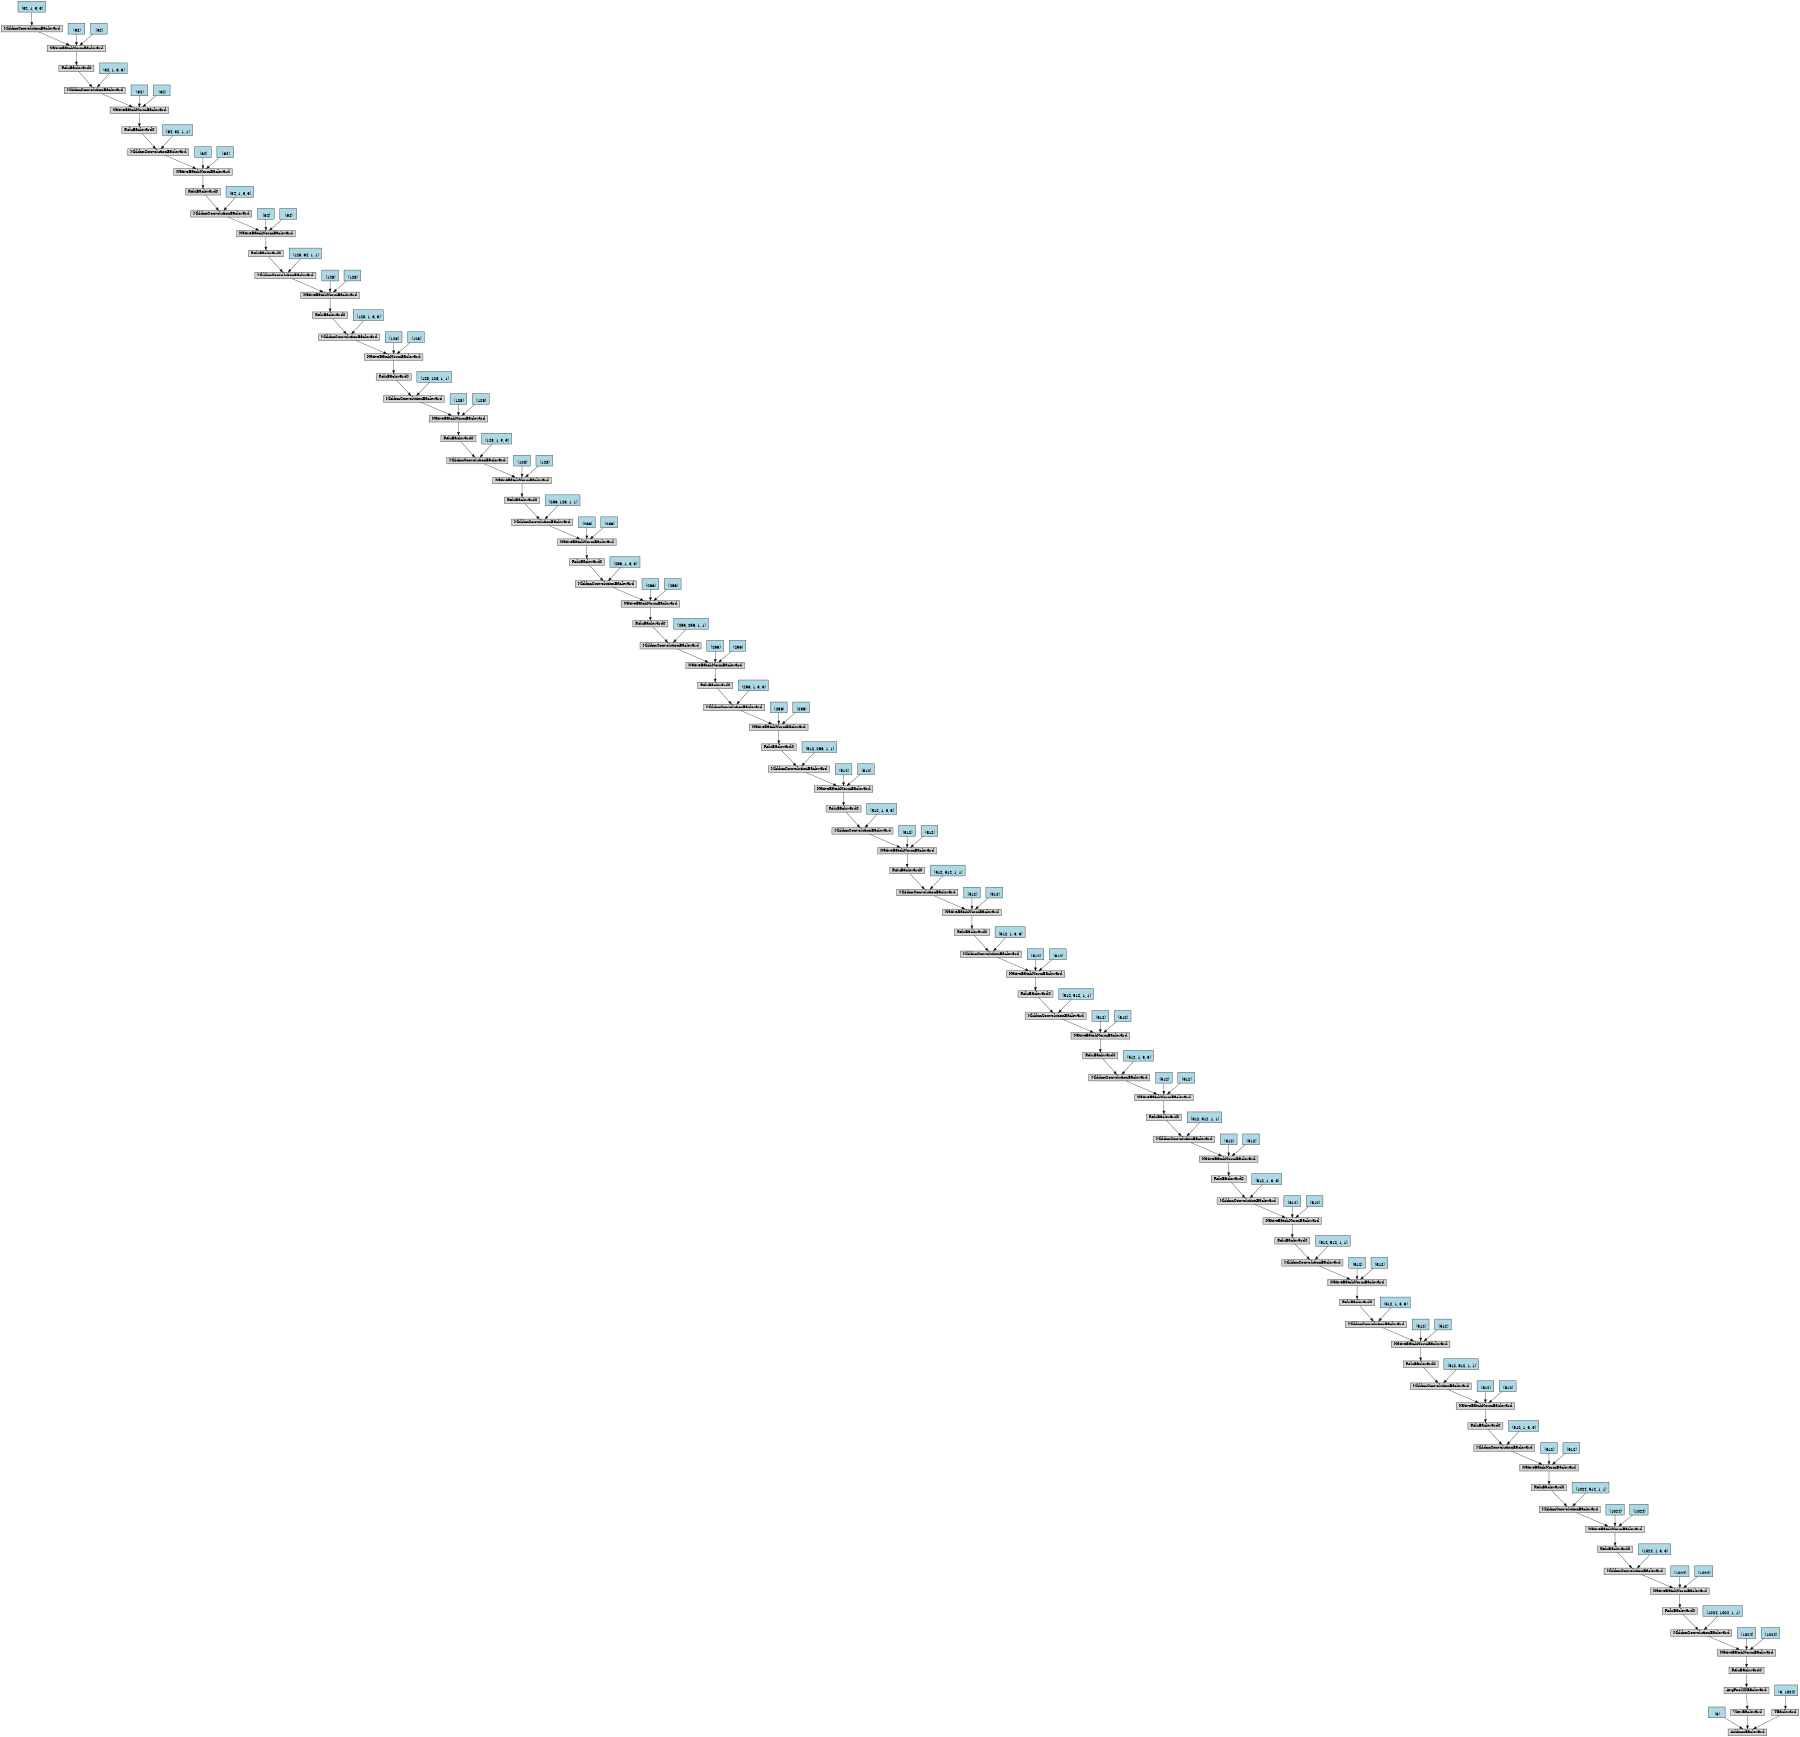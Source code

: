 digraph {
	graph [size="12,12"]
	node [align=left fontsize=12 height=0.2 ranksep=0.1 shape=box style=filled]
	140672876925712 [label=AddmmBackward]
	140672876926288 -> 140672876925712
	140672876926288 [label="
 (3)" fillcolor=lightblue]
	140672876925968 -> 140672876925712
	140672876925968 [label=ViewBackward]
	140672876994832 -> 140672876925968
	140672876994832 [label=AvgPool2DBackward]
	140672876994896 -> 140672876994832
	140672876994896 [label=ReluBackward0]
	140672876995088 -> 140672876994896
	140672876995088 [label=NativeBatchNormBackward]
	140672876994960 -> 140672876995088
	140672876994960 [label=MkldnnConvolutionBackward]
	140672876995408 -> 140672876994960
	140672876995408 [label=ReluBackward0]
	140672876995600 -> 140672876995408
	140672876995600 [label=NativeBatchNormBackward]
	140672876995728 -> 140672876995600
	140672876995728 [label=MkldnnConvolutionBackward]
	140672876995984 -> 140672876995728
	140672876995984 [label=ReluBackward0]
	140672876996176 -> 140672876995984
	140672876996176 [label=NativeBatchNormBackward]
	140672876996304 -> 140672876996176
	140672876996304 [label=MkldnnConvolutionBackward]
	140672876996560 -> 140672876996304
	140672876996560 [label=ReluBackward0]
	140672876996752 -> 140672876996560
	140672876996752 [label=NativeBatchNormBackward]
	140672876996880 -> 140672876996752
	140672876996880 [label=MkldnnConvolutionBackward]
	140672876997136 -> 140672876996880
	140672876997136 [label=ReluBackward0]
	140672876997328 -> 140672876997136
	140672876997328 [label=NativeBatchNormBackward]
	140672876997456 -> 140672876997328
	140672876997456 [label=MkldnnConvolutionBackward]
	140672876997712 -> 140672876997456
	140672876997712 [label=ReluBackward0]
	140672876997904 -> 140672876997712
	140672876997904 [label=NativeBatchNormBackward]
	140672876998032 -> 140672876997904
	140672876998032 [label=MkldnnConvolutionBackward]
	140672876998288 -> 140672876998032
	140672876998288 [label=ReluBackward0]
	140672876998480 -> 140672876998288
	140672876998480 [label=NativeBatchNormBackward]
	140672876998608 -> 140672876998480
	140672876998608 [label=MkldnnConvolutionBackward]
	140672877015312 -> 140672876998608
	140672877015312 [label=ReluBackward0]
	140672877015504 -> 140672877015312
	140672877015504 [label=NativeBatchNormBackward]
	140672877015632 -> 140672877015504
	140672877015632 [label=MkldnnConvolutionBackward]
	140672877015888 -> 140672877015632
	140672877015888 [label=ReluBackward0]
	140672877016080 -> 140672877015888
	140672877016080 [label=NativeBatchNormBackward]
	140672877016208 -> 140672877016080
	140672877016208 [label=MkldnnConvolutionBackward]
	140672877016464 -> 140672877016208
	140672877016464 [label=ReluBackward0]
	140672877016656 -> 140672877016464
	140672877016656 [label=NativeBatchNormBackward]
	140672877016784 -> 140672877016656
	140672877016784 [label=MkldnnConvolutionBackward]
	140672877017040 -> 140672877016784
	140672877017040 [label=ReluBackward0]
	140672877017232 -> 140672877017040
	140672877017232 [label=NativeBatchNormBackward]
	140672877017360 -> 140672877017232
	140672877017360 [label=MkldnnConvolutionBackward]
	140672877017616 -> 140672877017360
	140672877017616 [label=ReluBackward0]
	140672877017808 -> 140672877017616
	140672877017808 [label=NativeBatchNormBackward]
	140672877017936 -> 140672877017808
	140672877017936 [label=MkldnnConvolutionBackward]
	140672877018192 -> 140672877017936
	140672877018192 [label=ReluBackward0]
	140672877018384 -> 140672877018192
	140672877018384 [label=NativeBatchNormBackward]
	140672877018512 -> 140672877018384
	140672877018512 [label=MkldnnConvolutionBackward]
	140672877018768 -> 140672877018512
	140672877018768 [label=ReluBackward0]
	140672877018960 -> 140672877018768
	140672877018960 [label=NativeBatchNormBackward]
	140672877019088 -> 140672877018960
	140672877019088 [label=MkldnnConvolutionBackward]
	140672867045648 -> 140672877019088
	140672867045648 [label=ReluBackward0]
	140672867045840 -> 140672867045648
	140672867045840 [label=NativeBatchNormBackward]
	140672867045968 -> 140672867045840
	140672867045968 [label=MkldnnConvolutionBackward]
	140672867046224 -> 140672867045968
	140672867046224 [label=ReluBackward0]
	140672867046416 -> 140672867046224
	140672867046416 [label=NativeBatchNormBackward]
	140672867046544 -> 140672867046416
	140672867046544 [label=MkldnnConvolutionBackward]
	140672867046800 -> 140672867046544
	140672867046800 [label=ReluBackward0]
	140672867046992 -> 140672867046800
	140672867046992 [label=NativeBatchNormBackward]
	140672867047120 -> 140672867046992
	140672867047120 [label=MkldnnConvolutionBackward]
	140672867047376 -> 140672867047120
	140672867047376 [label=ReluBackward0]
	140672867047568 -> 140672867047376
	140672867047568 [label=NativeBatchNormBackward]
	140672867047696 -> 140672867047568
	140672867047696 [label=MkldnnConvolutionBackward]
	140672867047952 -> 140672867047696
	140672867047952 [label=ReluBackward0]
	140672867048144 -> 140672867047952
	140672867048144 [label=NativeBatchNormBackward]
	140672867048272 -> 140672867048144
	140672867048272 [label=MkldnnConvolutionBackward]
	140672867048528 -> 140672867048272
	140672867048528 [label=ReluBackward0]
	140672867048720 -> 140672867048528
	140672867048720 [label=NativeBatchNormBackward]
	140672867048848 -> 140672867048720
	140672867048848 [label=MkldnnConvolutionBackward]
	140672867049104 -> 140672867048848
	140672867049104 [label=ReluBackward0]
	140672867049296 -> 140672867049104
	140672867049296 [label=NativeBatchNormBackward]
	140672867049424 -> 140672867049296
	140672867049424 [label=MkldnnConvolutionBackward]
	140672867053840 -> 140672867049424
	140672867053840 [label=ReluBackward0]
	140672867054032 -> 140672867053840
	140672867054032 [label=NativeBatchNormBackward]
	140672867054160 -> 140672867054032
	140672867054160 [label=MkldnnConvolutionBackward]
	140672867054416 -> 140672867054160
	140672867054416 [label=ReluBackward0]
	140672867054608 -> 140672867054416
	140672867054608 [label=NativeBatchNormBackward]
	140672867054736 -> 140672867054608
	140672867054736 [label=MkldnnConvolutionBackward]
	140672867054992 -> 140672867054736
	140672867054992 [label=ReluBackward0]
	140672867055184 -> 140672867054992
	140672867055184 [label=NativeBatchNormBackward]
	140672867055312 -> 140672867055184
	140672867055312 [label=MkldnnConvolutionBackward]
	140672867055568 -> 140672867055312
	140672867055568 [label=ReluBackward0]
	140672867055760 -> 140672867055568
	140672867055760 [label=NativeBatchNormBackward]
	140672867055888 -> 140672867055760
	140672867055888 [label=MkldnnConvolutionBackward]
	140672867056144 -> 140672867055888
	140672867056144 [label=ReluBackward0]
	140672867056336 -> 140672867056144
	140672867056336 [label=NativeBatchNormBackward]
	140672867056464 -> 140672867056336
	140672867056464 [label=MkldnnConvolutionBackward]
	140672867056720 -> 140672867056464
	140672867056720 [label=ReluBackward0]
	140672867056912 -> 140672867056720
	140672867056912 [label=NativeBatchNormBackward]
	140672867057040 -> 140672867056912
	140672867057040 [label=MkldnnConvolutionBackward]
	140672867057296 -> 140672867057040
	140672867057296 [label="
 (32, 1, 3, 3)" fillcolor=lightblue]
	140672867057104 -> 140672867056912
	140672867057104 [label="
 (32)" fillcolor=lightblue]
	140672867057168 -> 140672867056912
	140672867057168 [label="
 (32)" fillcolor=lightblue]
	140672867056784 -> 140672867056464
	140672867056784 [label="
 (32, 1, 3, 3)" fillcolor=lightblue]
	140672867056528 -> 140672867056336
	140672867056528 [label="
 (32)" fillcolor=lightblue]
	140672867056592 -> 140672867056336
	140672867056592 [label="
 (32)" fillcolor=lightblue]
	140672867056208 -> 140672867055888
	140672867056208 [label="
 (64, 32, 1, 1)" fillcolor=lightblue]
	140672867055952 -> 140672867055760
	140672867055952 [label="
 (64)" fillcolor=lightblue]
	140672867056016 -> 140672867055760
	140672867056016 [label="
 (64)" fillcolor=lightblue]
	140672867055632 -> 140672867055312
	140672867055632 [label="
 (64, 1, 3, 3)" fillcolor=lightblue]
	140672867055376 -> 140672867055184
	140672867055376 [label="
 (64)" fillcolor=lightblue]
	140672867055440 -> 140672867055184
	140672867055440 [label="
 (64)" fillcolor=lightblue]
	140672867055056 -> 140672867054736
	140672867055056 [label="
 (128, 64, 1, 1)" fillcolor=lightblue]
	140672867054800 -> 140672867054608
	140672867054800 [label="
 (128)" fillcolor=lightblue]
	140672867054864 -> 140672867054608
	140672867054864 [label="
 (128)" fillcolor=lightblue]
	140672867054480 -> 140672867054160
	140672867054480 [label="
 (128, 1, 3, 3)" fillcolor=lightblue]
	140672867054224 -> 140672867054032
	140672867054224 [label="
 (128)" fillcolor=lightblue]
	140672867054288 -> 140672867054032
	140672867054288 [label="
 (128)" fillcolor=lightblue]
	140672867053904 -> 140672867049424
	140672867053904 [label="
 (128, 128, 1, 1)" fillcolor=lightblue]
	140672867053648 -> 140672867049296
	140672867053648 [label="
 (128)" fillcolor=lightblue]
	140672867053712 -> 140672867049296
	140672867053712 [label="
 (128)" fillcolor=lightblue]
	140672867049168 -> 140672867048848
	140672867049168 [label="
 (128, 1, 3, 3)" fillcolor=lightblue]
	140672867048912 -> 140672867048720
	140672867048912 [label="
 (128)" fillcolor=lightblue]
	140672867048976 -> 140672867048720
	140672867048976 [label="
 (128)" fillcolor=lightblue]
	140672867048592 -> 140672867048272
	140672867048592 [label="
 (256, 128, 1, 1)" fillcolor=lightblue]
	140672867048336 -> 140672867048144
	140672867048336 [label="
 (256)" fillcolor=lightblue]
	140672867048400 -> 140672867048144
	140672867048400 [label="
 (256)" fillcolor=lightblue]
	140672867048016 -> 140672867047696
	140672867048016 [label="
 (256, 1, 3, 3)" fillcolor=lightblue]
	140672867047760 -> 140672867047568
	140672867047760 [label="
 (256)" fillcolor=lightblue]
	140672867047824 -> 140672867047568
	140672867047824 [label="
 (256)" fillcolor=lightblue]
	140672867047440 -> 140672867047120
	140672867047440 [label="
 (256, 256, 1, 1)" fillcolor=lightblue]
	140672867047184 -> 140672867046992
	140672867047184 [label="
 (256)" fillcolor=lightblue]
	140672867047248 -> 140672867046992
	140672867047248 [label="
 (256)" fillcolor=lightblue]
	140672867046864 -> 140672867046544
	140672867046864 [label="
 (256, 1, 3, 3)" fillcolor=lightblue]
	140672867046608 -> 140672867046416
	140672867046608 [label="
 (256)" fillcolor=lightblue]
	140672867046672 -> 140672867046416
	140672867046672 [label="
 (256)" fillcolor=lightblue]
	140672867046288 -> 140672867045968
	140672867046288 [label="
 (512, 256, 1, 1)" fillcolor=lightblue]
	140672867046032 -> 140672867045840
	140672867046032 [label="
 (512)" fillcolor=lightblue]
	140672867046096 -> 140672867045840
	140672867046096 [label="
 (512)" fillcolor=lightblue]
	140672867045712 -> 140672877019088
	140672867045712 [label="
 (512, 1, 3, 3)" fillcolor=lightblue]
	140672867045456 -> 140672877018960
	140672867045456 [label="
 (512)" fillcolor=lightblue]
	140672867045520 -> 140672877018960
	140672867045520 [label="
 (512)" fillcolor=lightblue]
	140672877018832 -> 140672877018512
	140672877018832 [label="
 (512, 512, 1, 1)" fillcolor=lightblue]
	140672877018576 -> 140672877018384
	140672877018576 [label="
 (512)" fillcolor=lightblue]
	140672877018640 -> 140672877018384
	140672877018640 [label="
 (512)" fillcolor=lightblue]
	140672877018256 -> 140672877017936
	140672877018256 [label="
 (512, 1, 3, 3)" fillcolor=lightblue]
	140672877018000 -> 140672877017808
	140672877018000 [label="
 (512)" fillcolor=lightblue]
	140672877018064 -> 140672877017808
	140672877018064 [label="
 (512)" fillcolor=lightblue]
	140672877017680 -> 140672877017360
	140672877017680 [label="
 (512, 512, 1, 1)" fillcolor=lightblue]
	140672877017424 -> 140672877017232
	140672877017424 [label="
 (512)" fillcolor=lightblue]
	140672877017488 -> 140672877017232
	140672877017488 [label="
 (512)" fillcolor=lightblue]
	140672877017104 -> 140672877016784
	140672877017104 [label="
 (512, 1, 3, 3)" fillcolor=lightblue]
	140672877016848 -> 140672877016656
	140672877016848 [label="
 (512)" fillcolor=lightblue]
	140672877016912 -> 140672877016656
	140672877016912 [label="
 (512)" fillcolor=lightblue]
	140672877016528 -> 140672877016208
	140672877016528 [label="
 (512, 512, 1, 1)" fillcolor=lightblue]
	140672877016272 -> 140672877016080
	140672877016272 [label="
 (512)" fillcolor=lightblue]
	140672877016336 -> 140672877016080
	140672877016336 [label="
 (512)" fillcolor=lightblue]
	140672877015952 -> 140672877015632
	140672877015952 [label="
 (512, 1, 3, 3)" fillcolor=lightblue]
	140672877015696 -> 140672877015504
	140672877015696 [label="
 (512)" fillcolor=lightblue]
	140672877015760 -> 140672877015504
	140672877015760 [label="
 (512)" fillcolor=lightblue]
	140672877015376 -> 140672876998608
	140672877015376 [label="
 (512, 512, 1, 1)" fillcolor=lightblue]
	140672877015120 -> 140672876998480
	140672877015120 [label="
 (512)" fillcolor=lightblue]
	140672877015184 -> 140672876998480
	140672877015184 [label="
 (512)" fillcolor=lightblue]
	140672876998352 -> 140672876998032
	140672876998352 [label="
 (512, 1, 3, 3)" fillcolor=lightblue]
	140672876998096 -> 140672876997904
	140672876998096 [label="
 (512)" fillcolor=lightblue]
	140672876998160 -> 140672876997904
	140672876998160 [label="
 (512)" fillcolor=lightblue]
	140672876997776 -> 140672876997456
	140672876997776 [label="
 (512, 512, 1, 1)" fillcolor=lightblue]
	140672876997520 -> 140672876997328
	140672876997520 [label="
 (512)" fillcolor=lightblue]
	140672876997584 -> 140672876997328
	140672876997584 [label="
 (512)" fillcolor=lightblue]
	140672876997200 -> 140672876996880
	140672876997200 [label="
 (512, 1, 3, 3)" fillcolor=lightblue]
	140672876996944 -> 140672876996752
	140672876996944 [label="
 (512)" fillcolor=lightblue]
	140672876997008 -> 140672876996752
	140672876997008 [label="
 (512)" fillcolor=lightblue]
	140672876996624 -> 140672876996304
	140672876996624 [label="
 (1024, 512, 1, 1)" fillcolor=lightblue]
	140672876996368 -> 140672876996176
	140672876996368 [label="
 (1024)" fillcolor=lightblue]
	140672876996432 -> 140672876996176
	140672876996432 [label="
 (1024)" fillcolor=lightblue]
	140672876996048 -> 140672876995728
	140672876996048 [label="
 (1024, 1, 3, 3)" fillcolor=lightblue]
	140672876995792 -> 140672876995600
	140672876995792 [label="
 (1024)" fillcolor=lightblue]
	140672876995856 -> 140672876995600
	140672876995856 [label="
 (1024)" fillcolor=lightblue]
	140672876995472 -> 140672876994960
	140672876995472 [label="
 (1024, 1024, 1, 1)" fillcolor=lightblue]
	140672876995216 -> 140672876995088
	140672876995216 [label="
 (1024)" fillcolor=lightblue]
	140672876995280 -> 140672876995088
	140672876995280 [label="
 (1024)" fillcolor=lightblue]
	140672876926096 -> 140672876925712
	140672876926096 [label=TBackward]
	140672876994768 -> 140672876926096
	140672876994768 [label="
 (3, 1024)" fillcolor=lightblue]
}
